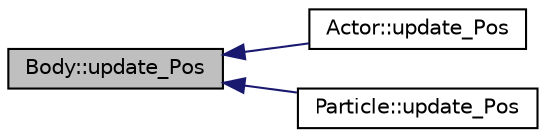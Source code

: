 digraph "Body::update_Pos"
{
  edge [fontname="Helvetica",fontsize="10",labelfontname="Helvetica",labelfontsize="10"];
  node [fontname="Helvetica",fontsize="10",shape=record];
  rankdir="LR";
  Node28 [label="Body::update_Pos",height=0.2,width=0.4,color="black", fillcolor="grey75", style="filled", fontcolor="black"];
  Node28 -> Node29 [dir="back",color="midnightblue",fontsize="10",style="solid",fontname="Helvetica"];
  Node29 [label="Actor::update_Pos",height=0.2,width=0.4,color="black", fillcolor="white", style="filled",URL="$namespace_actor.html#af6f7f45737ca4f6e33584d352d0e542c"];
  Node28 -> Node30 [dir="back",color="midnightblue",fontsize="10",style="solid",fontname="Helvetica"];
  Node30 [label="Particle::update_Pos",height=0.2,width=0.4,color="black", fillcolor="white", style="filled",URL="$namespace_particle.html#adb11ca202f3946f0bd5def1590db3e49"];
}
